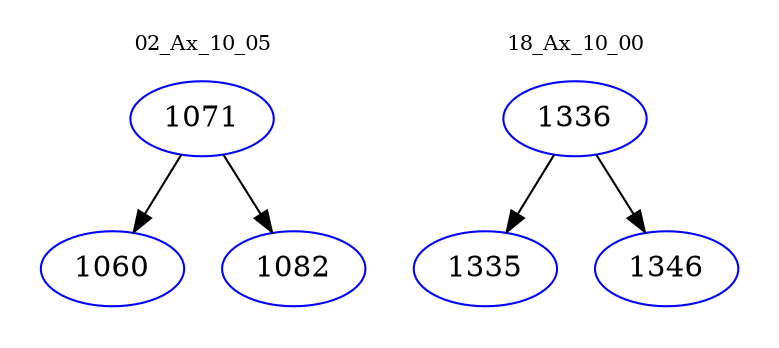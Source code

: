 digraph{
subgraph cluster_0 {
color = white
label = "02_Ax_10_05";
fontsize=10;
T0_1071 [label="1071", color="blue"]
T0_1071 -> T0_1060 [color="black"]
T0_1060 [label="1060", color="blue"]
T0_1071 -> T0_1082 [color="black"]
T0_1082 [label="1082", color="blue"]
}
subgraph cluster_1 {
color = white
label = "18_Ax_10_00";
fontsize=10;
T1_1336 [label="1336", color="blue"]
T1_1336 -> T1_1335 [color="black"]
T1_1335 [label="1335", color="blue"]
T1_1336 -> T1_1346 [color="black"]
T1_1346 [label="1346", color="blue"]
}
}

